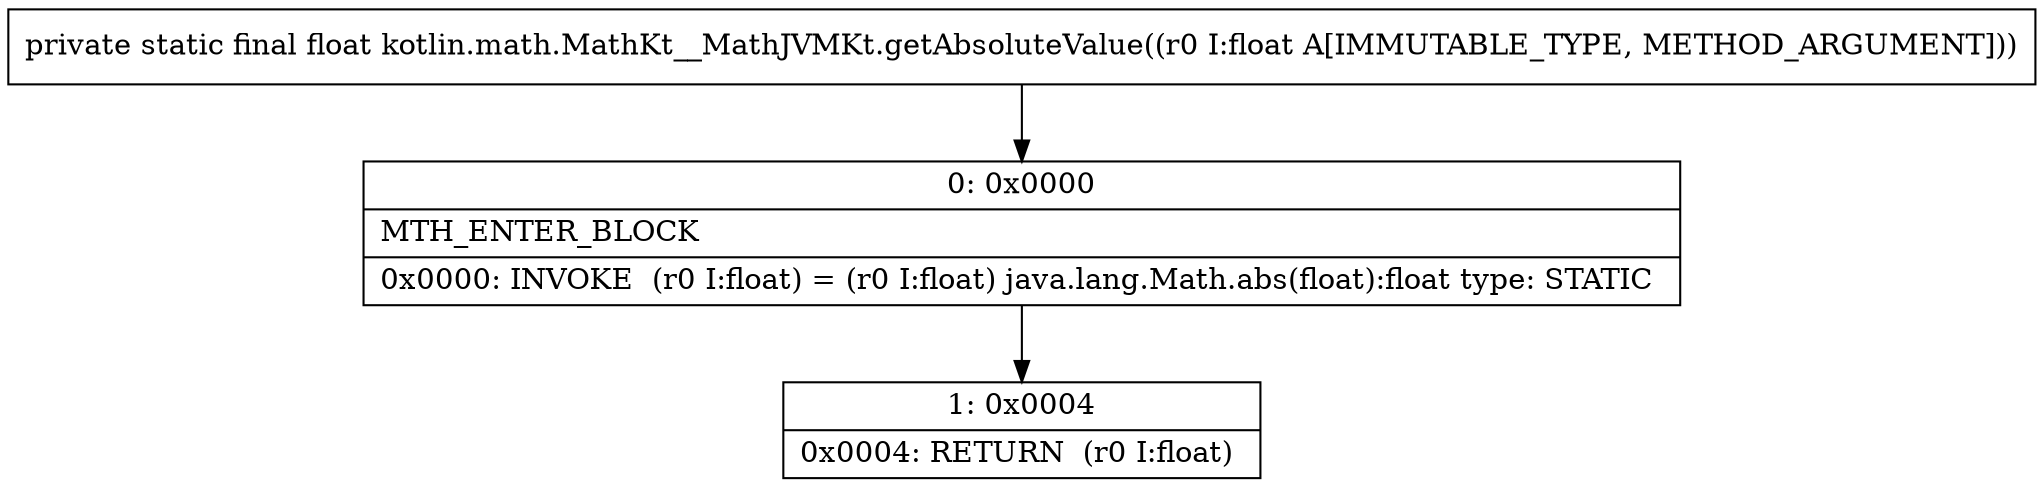 digraph "CFG forkotlin.math.MathKt__MathJVMKt.getAbsoluteValue(F)F" {
Node_0 [shape=record,label="{0\:\ 0x0000|MTH_ENTER_BLOCK\l|0x0000: INVOKE  (r0 I:float) = (r0 I:float) java.lang.Math.abs(float):float type: STATIC \l}"];
Node_1 [shape=record,label="{1\:\ 0x0004|0x0004: RETURN  (r0 I:float) \l}"];
MethodNode[shape=record,label="{private static final float kotlin.math.MathKt__MathJVMKt.getAbsoluteValue((r0 I:float A[IMMUTABLE_TYPE, METHOD_ARGUMENT])) }"];
MethodNode -> Node_0;
Node_0 -> Node_1;
}


